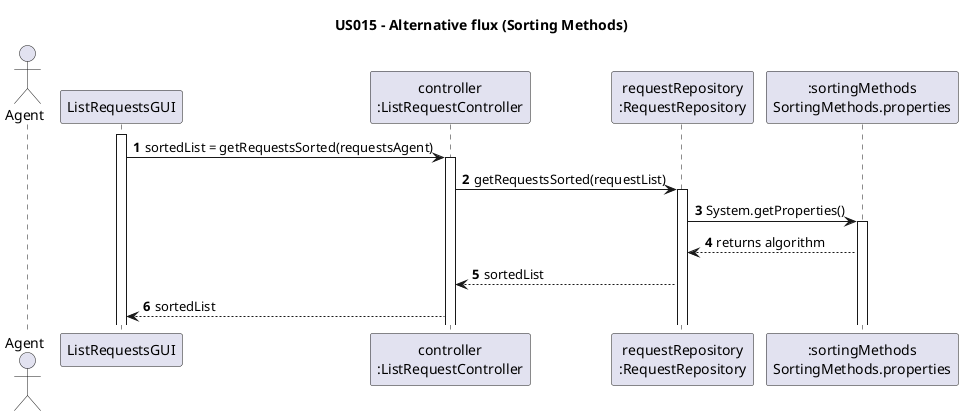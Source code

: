 @startuml
'https://plantuml.com/sequence-diagram

autonumber
actor "Agent" as AGENT
participant "ListRequestsGUI" as UI
participant "controller\n:ListRequestController" as CTRL
participant "requestRepository\n:RequestRepository" as REQREPO
participant ":sortingMethods\nSortingMethods.properties" as SM


title "US015 - Alternative flux (Sorting Methods)"

activate UI

UI -> CTRL : sortedList = getRequestsSorted(requestsAgent)
activate CTRL

CTRL -> REQREPO: getRequestsSorted(requestList)
activate REQREPO

REQREPO -> SM : System.getProperties()
activate SM

SM --> REQREPO : returns algorithm

REQREPO --> CTRL : sortedList

CTRL --> UI : sortedList

@enduml